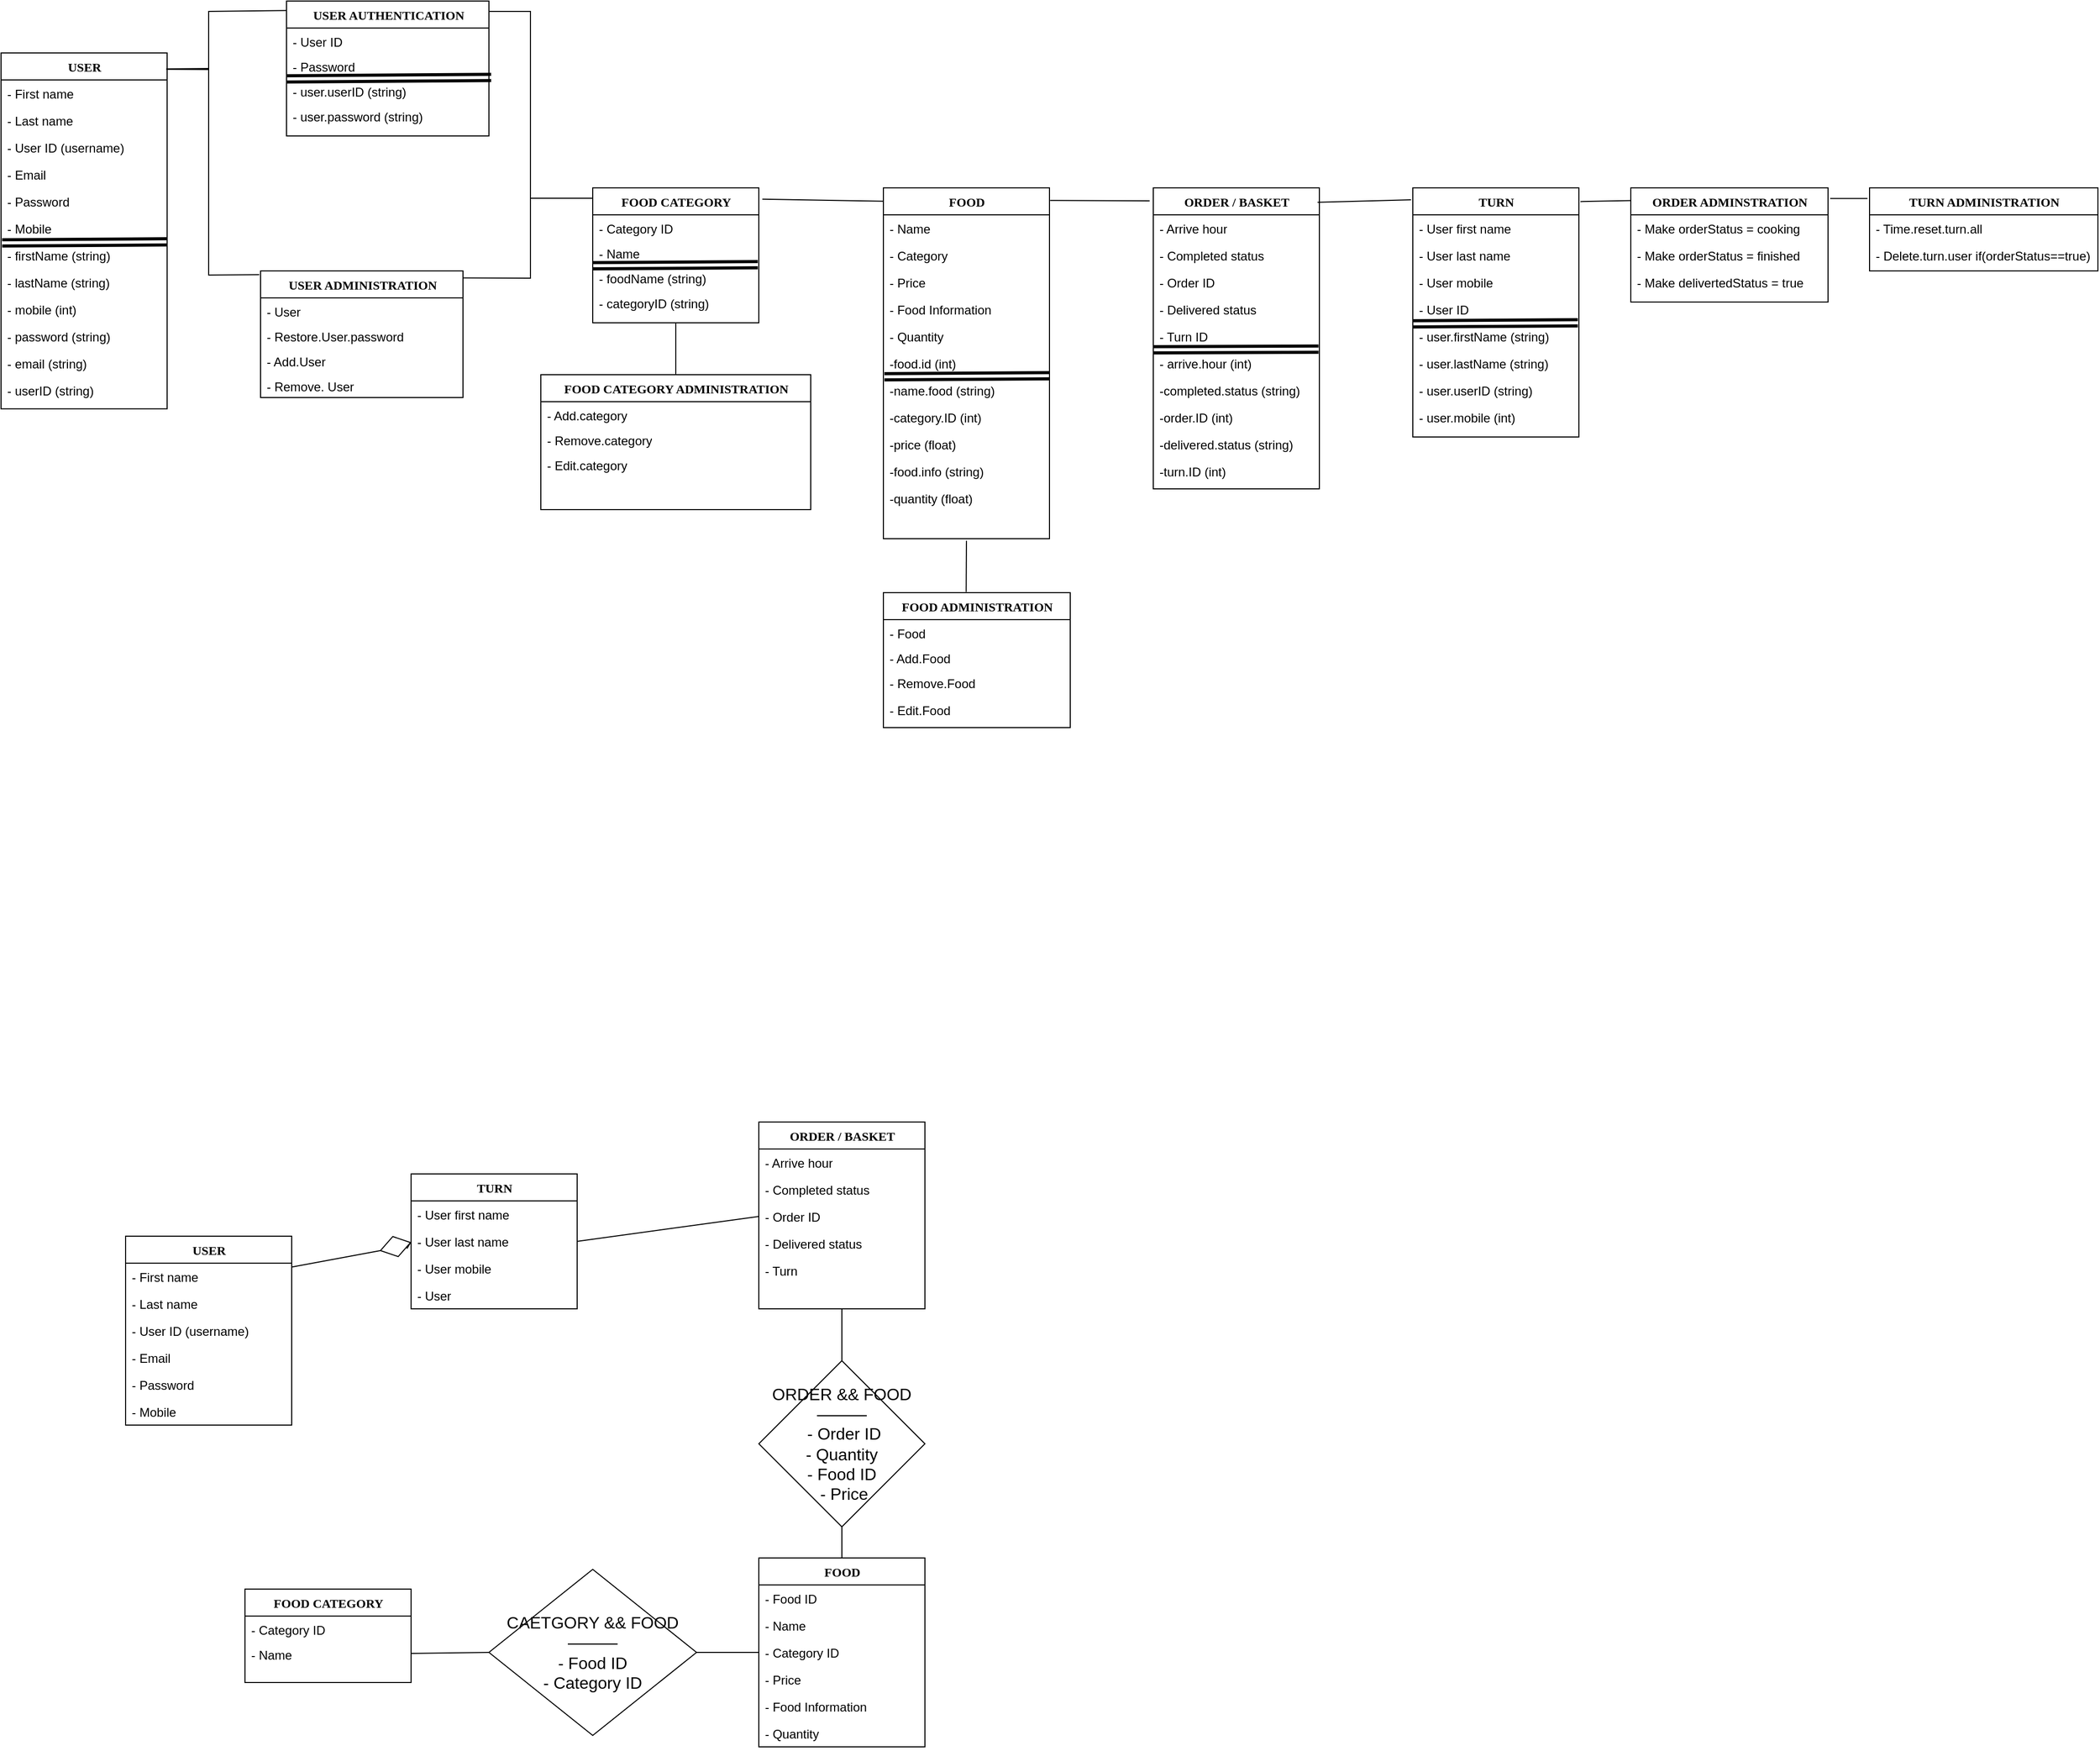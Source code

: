 <mxfile version="21.8.2" type="github">
  <diagram name="Page-1" id="6133507b-19e7-1e82-6fc7-422aa6c4b21f">
    <mxGraphModel dx="2322" dy="2492" grid="1" gridSize="10" guides="1" tooltips="1" connect="1" arrows="1" fold="1" page="1" pageScale="1" pageWidth="850" pageHeight="1100" background="none" math="0" shadow="0">
      <root>
        <mxCell id="0" />
        <mxCell id="1" parent="0" />
        <mxCell id="I0qqI5XusfE8nYUbzfX7-13" value="FOOD" style="swimlane;html=1;fontStyle=1;align=center;verticalAlign=top;childLayout=stackLayout;horizontal=1;startSize=26;horizontalStack=0;resizeParent=1;resizeLast=0;collapsible=1;marginBottom=0;swimlaneFillColor=#ffffff;rounded=0;shadow=0;comic=0;labelBackgroundColor=none;strokeWidth=1;fillColor=none;fontFamily=Verdana;fontSize=12" parent="1" vertex="1">
          <mxGeometry x="760" y="780" width="160" height="182" as="geometry" />
        </mxCell>
        <mxCell id="I0qqI5XusfE8nYUbzfX7-14" value="- Food ID" style="text;html=1;strokeColor=none;fillColor=none;align=left;verticalAlign=top;spacingLeft=4;spacingRight=4;whiteSpace=wrap;overflow=hidden;rotatable=0;points=[[0,0.5],[1,0.5]];portConstraint=eastwest;" parent="I0qqI5XusfE8nYUbzfX7-13" vertex="1">
          <mxGeometry y="26" width="160" height="26" as="geometry" />
        </mxCell>
        <mxCell id="I0qqI5XusfE8nYUbzfX7-16" value="- Name" style="text;html=1;strokeColor=none;fillColor=none;align=left;verticalAlign=top;spacingLeft=4;spacingRight=4;whiteSpace=wrap;overflow=hidden;rotatable=0;points=[[0,0.5],[1,0.5]];portConstraint=eastwest;" parent="I0qqI5XusfE8nYUbzfX7-13" vertex="1">
          <mxGeometry y="52" width="160" height="26" as="geometry" />
        </mxCell>
        <mxCell id="I0qqI5XusfE8nYUbzfX7-54" value="- Category ID" style="text;html=1;strokeColor=none;fillColor=none;align=left;verticalAlign=top;spacingLeft=4;spacingRight=4;whiteSpace=wrap;overflow=hidden;rotatable=0;points=[[0,0.5],[1,0.5]];portConstraint=eastwest;" parent="I0qqI5XusfE8nYUbzfX7-13" vertex="1">
          <mxGeometry y="78" width="160" height="26" as="geometry" />
        </mxCell>
        <mxCell id="I0qqI5XusfE8nYUbzfX7-55" value="- Price" style="text;html=1;strokeColor=none;fillColor=none;align=left;verticalAlign=top;spacingLeft=4;spacingRight=4;whiteSpace=wrap;overflow=hidden;rotatable=0;points=[[0,0.5],[1,0.5]];portConstraint=eastwest;" parent="I0qqI5XusfE8nYUbzfX7-13" vertex="1">
          <mxGeometry y="104" width="160" height="26" as="geometry" />
        </mxCell>
        <mxCell id="V8HqpkSFx4EVLyuixHh1-19" value="- Food Information" style="text;html=1;strokeColor=none;fillColor=none;align=left;verticalAlign=top;spacingLeft=4;spacingRight=4;whiteSpace=wrap;overflow=hidden;rotatable=0;points=[[0,0.5],[1,0.5]];portConstraint=eastwest;" parent="I0qqI5XusfE8nYUbzfX7-13" vertex="1">
          <mxGeometry y="130" width="160" height="26" as="geometry" />
        </mxCell>
        <mxCell id="V8HqpkSFx4EVLyuixHh1-20" value="- Quantity" style="text;html=1;strokeColor=none;fillColor=none;align=left;verticalAlign=top;spacingLeft=4;spacingRight=4;whiteSpace=wrap;overflow=hidden;rotatable=0;points=[[0,0.5],[1,0.5]];portConstraint=eastwest;" parent="I0qqI5XusfE8nYUbzfX7-13" vertex="1">
          <mxGeometry y="156" width="160" height="26" as="geometry" />
        </mxCell>
        <mxCell id="I0qqI5XusfE8nYUbzfX7-45" value="ORDER / BASKET" style="swimlane;html=1;fontStyle=1;align=center;verticalAlign=top;childLayout=stackLayout;horizontal=1;startSize=26;horizontalStack=0;resizeParent=1;resizeLast=0;collapsible=1;marginBottom=0;swimlaneFillColor=#ffffff;rounded=0;shadow=0;comic=0;labelBackgroundColor=none;strokeWidth=1;fillColor=none;fontFamily=Verdana;fontSize=12" parent="1" vertex="1">
          <mxGeometry x="760" y="360" width="160" height="180" as="geometry">
            <mxRectangle x="510" y="60" width="90" height="30" as="alternateBounds" />
          </mxGeometry>
        </mxCell>
        <mxCell id="I0qqI5XusfE8nYUbzfX7-46" value="- Arrive hour" style="text;html=1;strokeColor=none;fillColor=none;align=left;verticalAlign=top;spacingLeft=4;spacingRight=4;whiteSpace=wrap;overflow=hidden;rotatable=0;points=[[0,0.5],[1,0.5]];portConstraint=eastwest;" parent="I0qqI5XusfE8nYUbzfX7-45" vertex="1">
          <mxGeometry y="26" width="160" height="26" as="geometry" />
        </mxCell>
        <mxCell id="I0qqI5XusfE8nYUbzfX7-47" value="- Completed status" style="text;html=1;strokeColor=none;fillColor=none;align=left;verticalAlign=top;spacingLeft=4;spacingRight=4;whiteSpace=wrap;overflow=hidden;rotatable=0;points=[[0,0.5],[1,0.5]];portConstraint=eastwest;" parent="I0qqI5XusfE8nYUbzfX7-45" vertex="1">
          <mxGeometry y="52" width="160" height="26" as="geometry" />
        </mxCell>
        <mxCell id="I0qqI5XusfE8nYUbzfX7-49" value="- Order ID" style="text;html=1;strokeColor=none;fillColor=none;align=left;verticalAlign=top;spacingLeft=4;spacingRight=4;whiteSpace=wrap;overflow=hidden;rotatable=0;points=[[0,0.5],[1,0.5]];portConstraint=eastwest;" parent="I0qqI5XusfE8nYUbzfX7-45" vertex="1">
          <mxGeometry y="78" width="160" height="26" as="geometry" />
        </mxCell>
        <mxCell id="I0qqI5XusfE8nYUbzfX7-62" value="- Delivered status" style="text;html=1;strokeColor=none;fillColor=none;align=left;verticalAlign=top;spacingLeft=4;spacingRight=4;whiteSpace=wrap;overflow=hidden;rotatable=0;points=[[0,0.5],[1,0.5]];portConstraint=eastwest;" parent="I0qqI5XusfE8nYUbzfX7-45" vertex="1">
          <mxGeometry y="104" width="160" height="26" as="geometry" />
        </mxCell>
        <mxCell id="V8HqpkSFx4EVLyuixHh1-18" value="- Turn&lt;br&gt;" style="text;html=1;strokeColor=none;fillColor=none;align=left;verticalAlign=top;spacingLeft=4;spacingRight=4;whiteSpace=wrap;overflow=hidden;rotatable=0;points=[[0,0.5],[1,0.5]];portConstraint=eastwest;" parent="I0qqI5XusfE8nYUbzfX7-45" vertex="1">
          <mxGeometry y="130" width="160" height="26" as="geometry" />
        </mxCell>
        <mxCell id="V8HqpkSFx4EVLyuixHh1-1" value="USER" style="swimlane;html=1;fontStyle=1;align=center;verticalAlign=top;childLayout=stackLayout;horizontal=1;startSize=26;horizontalStack=0;resizeParent=1;resizeLast=0;collapsible=1;marginBottom=0;swimlaneFillColor=#ffffff;rounded=0;shadow=0;comic=0;labelBackgroundColor=none;strokeWidth=1;fillColor=none;fontFamily=Verdana;fontSize=12" parent="1" vertex="1">
          <mxGeometry x="150" y="470" width="160" height="182" as="geometry" />
        </mxCell>
        <mxCell id="V8HqpkSFx4EVLyuixHh1-2" value="- First name" style="text;html=1;strokeColor=none;fillColor=none;align=left;verticalAlign=top;spacingLeft=4;spacingRight=4;whiteSpace=wrap;overflow=hidden;rotatable=0;points=[[0,0.5],[1,0.5]];portConstraint=eastwest;" parent="V8HqpkSFx4EVLyuixHh1-1" vertex="1">
          <mxGeometry y="26" width="160" height="26" as="geometry" />
        </mxCell>
        <mxCell id="V8HqpkSFx4EVLyuixHh1-3" value="- Last name" style="text;html=1;strokeColor=none;fillColor=none;align=left;verticalAlign=top;spacingLeft=4;spacingRight=4;whiteSpace=wrap;overflow=hidden;rotatable=0;points=[[0,0.5],[1,0.5]];portConstraint=eastwest;" parent="V8HqpkSFx4EVLyuixHh1-1" vertex="1">
          <mxGeometry y="52" width="160" height="26" as="geometry" />
        </mxCell>
        <mxCell id="V8HqpkSFx4EVLyuixHh1-4" value="- User ID (username)" style="text;html=1;strokeColor=none;fillColor=none;align=left;verticalAlign=top;spacingLeft=4;spacingRight=4;whiteSpace=wrap;overflow=hidden;rotatable=0;points=[[0,0.5],[1,0.5]];portConstraint=eastwest;" parent="V8HqpkSFx4EVLyuixHh1-1" vertex="1">
          <mxGeometry y="78" width="160" height="26" as="geometry" />
        </mxCell>
        <mxCell id="V8HqpkSFx4EVLyuixHh1-5" value="- Email" style="text;html=1;strokeColor=none;fillColor=none;align=left;verticalAlign=top;spacingLeft=4;spacingRight=4;whiteSpace=wrap;overflow=hidden;rotatable=0;points=[[0,0.5],[1,0.5]];portConstraint=eastwest;" parent="V8HqpkSFx4EVLyuixHh1-1" vertex="1">
          <mxGeometry y="104" width="160" height="26" as="geometry" />
        </mxCell>
        <mxCell id="V8HqpkSFx4EVLyuixHh1-6" value="- Password" style="text;html=1;strokeColor=none;fillColor=none;align=left;verticalAlign=top;spacingLeft=4;spacingRight=4;whiteSpace=wrap;overflow=hidden;rotatable=0;points=[[0,0.5],[1,0.5]];portConstraint=eastwest;" parent="V8HqpkSFx4EVLyuixHh1-1" vertex="1">
          <mxGeometry y="130" width="160" height="26" as="geometry" />
        </mxCell>
        <mxCell id="V8HqpkSFx4EVLyuixHh1-7" value="- Mobile" style="text;html=1;strokeColor=none;fillColor=none;align=left;verticalAlign=top;spacingLeft=4;spacingRight=4;whiteSpace=wrap;overflow=hidden;rotatable=0;points=[[0,0.5],[1,0.5]];portConstraint=eastwest;" parent="V8HqpkSFx4EVLyuixHh1-1" vertex="1">
          <mxGeometry y="156" width="160" height="26" as="geometry" />
        </mxCell>
        <mxCell id="V8HqpkSFx4EVLyuixHh1-8" value="TURN" style="swimlane;html=1;fontStyle=1;align=center;verticalAlign=top;childLayout=stackLayout;horizontal=1;startSize=26;horizontalStack=0;resizeParent=1;resizeLast=0;collapsible=1;marginBottom=0;swimlaneFillColor=#ffffff;rounded=0;shadow=0;comic=0;labelBackgroundColor=none;strokeWidth=1;fillColor=none;fontFamily=Verdana;fontSize=12" parent="1" vertex="1">
          <mxGeometry x="425" y="410" width="160" height="130" as="geometry">
            <mxRectangle x="520" y="285" width="80" height="30" as="alternateBounds" />
          </mxGeometry>
        </mxCell>
        <mxCell id="V8HqpkSFx4EVLyuixHh1-9" value="- User first name" style="text;html=1;strokeColor=none;fillColor=none;align=left;verticalAlign=top;spacingLeft=4;spacingRight=4;whiteSpace=wrap;overflow=hidden;rotatable=0;points=[[0,0.5],[1,0.5]];portConstraint=eastwest;" parent="V8HqpkSFx4EVLyuixHh1-8" vertex="1">
          <mxGeometry y="26" width="160" height="26" as="geometry" />
        </mxCell>
        <mxCell id="V8HqpkSFx4EVLyuixHh1-10" value="- User last name" style="text;html=1;strokeColor=none;fillColor=none;align=left;verticalAlign=top;spacingLeft=4;spacingRight=4;whiteSpace=wrap;overflow=hidden;rotatable=0;points=[[0,0.5],[1,0.5]];portConstraint=eastwest;" parent="V8HqpkSFx4EVLyuixHh1-8" vertex="1">
          <mxGeometry y="52" width="160" height="26" as="geometry" />
        </mxCell>
        <mxCell id="V8HqpkSFx4EVLyuixHh1-11" value="- User mobile" style="text;html=1;strokeColor=none;fillColor=none;align=left;verticalAlign=top;spacingLeft=4;spacingRight=4;whiteSpace=wrap;overflow=hidden;rotatable=0;points=[[0,0.5],[1,0.5]];portConstraint=eastwest;" parent="V8HqpkSFx4EVLyuixHh1-8" vertex="1">
          <mxGeometry y="78" width="160" height="26" as="geometry" />
        </mxCell>
        <mxCell id="V8HqpkSFx4EVLyuixHh1-15" value="- User" style="text;html=1;strokeColor=none;fillColor=none;align=left;verticalAlign=top;spacingLeft=4;spacingRight=4;whiteSpace=wrap;overflow=hidden;rotatable=0;points=[[0,0.5],[1,0.5]];portConstraint=eastwest;" parent="V8HqpkSFx4EVLyuixHh1-8" vertex="1">
          <mxGeometry y="104" width="160" height="26" as="geometry" />
        </mxCell>
        <mxCell id="V8HqpkSFx4EVLyuixHh1-12" value="FOOD CATEGORY" style="swimlane;html=1;fontStyle=1;align=center;verticalAlign=top;childLayout=stackLayout;horizontal=1;startSize=26;horizontalStack=0;resizeParent=1;resizeLast=0;collapsible=1;marginBottom=0;swimlaneFillColor=#ffffff;rounded=0;shadow=0;comic=0;labelBackgroundColor=none;strokeWidth=1;fillColor=none;fontFamily=Verdana;fontSize=12" parent="1" vertex="1">
          <mxGeometry x="265" y="810" width="160" height="90" as="geometry">
            <mxRectangle x="510" y="260" width="80" height="30" as="alternateBounds" />
          </mxGeometry>
        </mxCell>
        <mxCell id="V8HqpkSFx4EVLyuixHh1-13" value="&lt;span style=&quot;text-align: center;&quot;&gt;- Category ID&lt;/span&gt;" style="text;html=1;strokeColor=none;fillColor=none;align=left;verticalAlign=top;spacingLeft=4;spacingRight=4;whiteSpace=wrap;overflow=hidden;rotatable=0;points=[[0,0.5],[1,0.5]];portConstraint=eastwest;" parent="V8HqpkSFx4EVLyuixHh1-12" vertex="1">
          <mxGeometry y="26" width="160" height="24" as="geometry" />
        </mxCell>
        <mxCell id="V8HqpkSFx4EVLyuixHh1-14" value="&lt;span style=&quot;text-align: center;&quot;&gt;- Name&lt;/span&gt;" style="text;html=1;strokeColor=none;fillColor=none;align=left;verticalAlign=top;spacingLeft=4;spacingRight=4;whiteSpace=wrap;overflow=hidden;rotatable=0;points=[[0,0.5],[1,0.5]];portConstraint=eastwest;" parent="V8HqpkSFx4EVLyuixHh1-12" vertex="1">
          <mxGeometry y="50" width="160" height="24" as="geometry" />
        </mxCell>
        <mxCell id="V8HqpkSFx4EVLyuixHh1-21" value="ORDER &amp;amp;&amp;amp; FOOD———&lt;br&gt;&amp;nbsp;- Order ID&lt;br&gt;- Quantity&lt;br&gt;- Food ID&lt;br&gt;&amp;nbsp;- Price" style="rhombus;whiteSpace=wrap;html=1;fontSize=16;" parent="1" vertex="1">
          <mxGeometry x="760" y="590" width="160" height="160" as="geometry" />
        </mxCell>
        <mxCell id="V8HqpkSFx4EVLyuixHh1-24" value="CAETGORY &amp;amp;&amp;amp; FOOD&lt;br&gt;———&lt;br&gt;- Food ID&lt;br&gt;- Category ID" style="rhombus;whiteSpace=wrap;html=1;fontSize=16;" parent="1" vertex="1">
          <mxGeometry x="500" y="791" width="200" height="160" as="geometry" />
        </mxCell>
        <mxCell id="V8HqpkSFx4EVLyuixHh1-29" value="USER" style="swimlane;html=1;fontStyle=1;align=center;verticalAlign=top;childLayout=stackLayout;horizontal=1;startSize=26;horizontalStack=0;resizeParent=1;resizeLast=0;collapsible=1;marginBottom=0;swimlaneFillColor=#ffffff;rounded=0;shadow=0;comic=0;labelBackgroundColor=none;strokeWidth=1;fillColor=none;fontFamily=Verdana;fontSize=12" parent="1" vertex="1">
          <mxGeometry x="30" y="-670" width="160" height="342.914" as="geometry" />
        </mxCell>
        <mxCell id="V8HqpkSFx4EVLyuixHh1-30" value="- First name" style="text;html=1;strokeColor=none;fillColor=none;align=left;verticalAlign=top;spacingLeft=4;spacingRight=4;whiteSpace=wrap;overflow=hidden;rotatable=0;points=[[0,0.5],[1,0.5]];portConstraint=eastwest;" parent="V8HqpkSFx4EVLyuixHh1-29" vertex="1">
          <mxGeometry y="26" width="160" height="26" as="geometry" />
        </mxCell>
        <mxCell id="V8HqpkSFx4EVLyuixHh1-31" value="- Last name" style="text;html=1;strokeColor=none;fillColor=none;align=left;verticalAlign=top;spacingLeft=4;spacingRight=4;whiteSpace=wrap;overflow=hidden;rotatable=0;points=[[0,0.5],[1,0.5]];portConstraint=eastwest;" parent="V8HqpkSFx4EVLyuixHh1-29" vertex="1">
          <mxGeometry y="52" width="160" height="26" as="geometry" />
        </mxCell>
        <mxCell id="V8HqpkSFx4EVLyuixHh1-32" value="- User ID (username)" style="text;html=1;strokeColor=none;fillColor=none;align=left;verticalAlign=top;spacingLeft=4;spacingRight=4;whiteSpace=wrap;overflow=hidden;rotatable=0;points=[[0,0.5],[1,0.5]];portConstraint=eastwest;" parent="V8HqpkSFx4EVLyuixHh1-29" vertex="1">
          <mxGeometry y="78" width="160" height="26" as="geometry" />
        </mxCell>
        <mxCell id="V8HqpkSFx4EVLyuixHh1-33" value="- Email" style="text;html=1;strokeColor=none;fillColor=none;align=left;verticalAlign=top;spacingLeft=4;spacingRight=4;whiteSpace=wrap;overflow=hidden;rotatable=0;points=[[0,0.5],[1,0.5]];portConstraint=eastwest;" parent="V8HqpkSFx4EVLyuixHh1-29" vertex="1">
          <mxGeometry y="104" width="160" height="26" as="geometry" />
        </mxCell>
        <mxCell id="V8HqpkSFx4EVLyuixHh1-34" value="- Password" style="text;html=1;strokeColor=none;fillColor=none;align=left;verticalAlign=top;spacingLeft=4;spacingRight=4;whiteSpace=wrap;overflow=hidden;rotatable=0;points=[[0,0.5],[1,0.5]];portConstraint=eastwest;" parent="V8HqpkSFx4EVLyuixHh1-29" vertex="1">
          <mxGeometry y="130" width="160" height="26" as="geometry" />
        </mxCell>
        <mxCell id="V8HqpkSFx4EVLyuixHh1-35" value="- Mobile" style="text;html=1;strokeColor=none;fillColor=none;align=left;verticalAlign=top;spacingLeft=4;spacingRight=4;whiteSpace=wrap;overflow=hidden;rotatable=0;points=[[0,0.5],[1,0.5]];portConstraint=eastwest;" parent="V8HqpkSFx4EVLyuixHh1-29" vertex="1">
          <mxGeometry y="156" width="160" height="26" as="geometry" />
        </mxCell>
        <mxCell id="NxPwZrn8tIDm6cM4T6ja-19" value="" style="shape=link;html=1;rounded=0;entryX=0.995;entryY=-0.023;entryDx=0;entryDy=0;entryPerimeter=0;strokeColor=#000000;strokeWidth=3;" parent="V8HqpkSFx4EVLyuixHh1-29" edge="1">
          <mxGeometry width="100" relative="1" as="geometry">
            <mxPoint x="1" y="183" as="sourcePoint" />
            <mxPoint x="160" y="182" as="targetPoint" />
          </mxGeometry>
        </mxCell>
        <mxCell id="V8HqpkSFx4EVLyuixHh1-43" value="- firstName (string)" style="text;html=1;strokeColor=none;fillColor=none;align=left;verticalAlign=top;spacingLeft=4;spacingRight=4;whiteSpace=wrap;overflow=hidden;rotatable=0;points=[[0,0.5],[1,0.5]];portConstraint=eastwest;" parent="V8HqpkSFx4EVLyuixHh1-29" vertex="1">
          <mxGeometry y="182" width="160" height="26" as="geometry" />
        </mxCell>
        <mxCell id="V8HqpkSFx4EVLyuixHh1-44" value="- lastName (string)" style="text;html=1;strokeColor=none;fillColor=none;align=left;verticalAlign=top;spacingLeft=4;spacingRight=4;whiteSpace=wrap;overflow=hidden;rotatable=0;points=[[0,0.5],[1,0.5]];portConstraint=eastwest;" parent="V8HqpkSFx4EVLyuixHh1-29" vertex="1">
          <mxGeometry y="208" width="160" height="26" as="geometry" />
        </mxCell>
        <mxCell id="V8HqpkSFx4EVLyuixHh1-48" value="- mobile (int)" style="text;html=1;strokeColor=none;fillColor=none;align=left;verticalAlign=top;spacingLeft=4;spacingRight=4;whiteSpace=wrap;overflow=hidden;rotatable=0;points=[[0,0.5],[1,0.5]];portConstraint=eastwest;" parent="V8HqpkSFx4EVLyuixHh1-29" vertex="1">
          <mxGeometry y="234" width="160" height="26" as="geometry" />
        </mxCell>
        <mxCell id="V8HqpkSFx4EVLyuixHh1-47" value="- password (string)" style="text;html=1;strokeColor=none;fillColor=none;align=left;verticalAlign=top;spacingLeft=4;spacingRight=4;whiteSpace=wrap;overflow=hidden;rotatable=0;points=[[0,0.5],[1,0.5]];portConstraint=eastwest;" parent="V8HqpkSFx4EVLyuixHh1-29" vertex="1">
          <mxGeometry y="260" width="160" height="26" as="geometry" />
        </mxCell>
        <mxCell id="V8HqpkSFx4EVLyuixHh1-46" value="- email (string)" style="text;html=1;strokeColor=none;fillColor=none;align=left;verticalAlign=top;spacingLeft=4;spacingRight=4;whiteSpace=wrap;overflow=hidden;rotatable=0;points=[[0,0.5],[1,0.5]];portConstraint=eastwest;" parent="V8HqpkSFx4EVLyuixHh1-29" vertex="1">
          <mxGeometry y="286" width="160" height="26" as="geometry" />
        </mxCell>
        <mxCell id="V8HqpkSFx4EVLyuixHh1-45" value="- userID (string)" style="text;html=1;strokeColor=none;fillColor=none;align=left;verticalAlign=top;spacingLeft=4;spacingRight=4;whiteSpace=wrap;overflow=hidden;rotatable=0;points=[[0,0.5],[1,0.5]];portConstraint=eastwest;" parent="V8HqpkSFx4EVLyuixHh1-29" vertex="1">
          <mxGeometry y="312" width="160" height="26" as="geometry" />
        </mxCell>
        <mxCell id="V8HqpkSFx4EVLyuixHh1-49" value="TURN" style="swimlane;html=1;fontStyle=1;align=center;verticalAlign=top;childLayout=stackLayout;horizontal=1;startSize=26;horizontalStack=0;resizeParent=1;resizeLast=0;collapsible=1;marginBottom=0;swimlaneFillColor=#ffffff;rounded=0;shadow=0;comic=0;labelBackgroundColor=none;strokeWidth=1;fillColor=none;fontFamily=Verdana;fontSize=12" parent="1" vertex="1">
          <mxGeometry x="1390" y="-540" width="160" height="240" as="geometry">
            <mxRectangle x="520" y="285" width="80" height="30" as="alternateBounds" />
          </mxGeometry>
        </mxCell>
        <mxCell id="V8HqpkSFx4EVLyuixHh1-50" value="- User first name" style="text;html=1;strokeColor=none;fillColor=none;align=left;verticalAlign=top;spacingLeft=4;spacingRight=4;whiteSpace=wrap;overflow=hidden;rotatable=0;points=[[0,0.5],[1,0.5]];portConstraint=eastwest;" parent="V8HqpkSFx4EVLyuixHh1-49" vertex="1">
          <mxGeometry y="26" width="160" height="26" as="geometry" />
        </mxCell>
        <mxCell id="V8HqpkSFx4EVLyuixHh1-51" value="- User last name" style="text;html=1;strokeColor=none;fillColor=none;align=left;verticalAlign=top;spacingLeft=4;spacingRight=4;whiteSpace=wrap;overflow=hidden;rotatable=0;points=[[0,0.5],[1,0.5]];portConstraint=eastwest;" parent="V8HqpkSFx4EVLyuixHh1-49" vertex="1">
          <mxGeometry y="52" width="160" height="26" as="geometry" />
        </mxCell>
        <mxCell id="V8HqpkSFx4EVLyuixHh1-52" value="- User mobile" style="text;html=1;strokeColor=none;fillColor=none;align=left;verticalAlign=top;spacingLeft=4;spacingRight=4;whiteSpace=wrap;overflow=hidden;rotatable=0;points=[[0,0.5],[1,0.5]];portConstraint=eastwest;" parent="V8HqpkSFx4EVLyuixHh1-49" vertex="1">
          <mxGeometry y="78" width="160" height="26" as="geometry" />
        </mxCell>
        <mxCell id="V8HqpkSFx4EVLyuixHh1-53" value="- User ID" style="text;html=1;strokeColor=none;fillColor=none;align=left;verticalAlign=top;spacingLeft=4;spacingRight=4;whiteSpace=wrap;overflow=hidden;rotatable=0;points=[[0,0.5],[1,0.5]];portConstraint=eastwest;" parent="V8HqpkSFx4EVLyuixHh1-49" vertex="1">
          <mxGeometry y="104" width="160" height="26" as="geometry" />
        </mxCell>
        <mxCell id="NxPwZrn8tIDm6cM4T6ja-18" value="" style="shape=link;html=1;rounded=0;entryX=0.995;entryY=-0.023;entryDx=0;entryDy=0;entryPerimeter=0;strokeColor=#000000;strokeWidth=3;" parent="V8HqpkSFx4EVLyuixHh1-49" edge="1">
          <mxGeometry width="100" relative="1" as="geometry">
            <mxPoint y="131" as="sourcePoint" />
            <mxPoint x="159" y="130" as="targetPoint" />
          </mxGeometry>
        </mxCell>
        <mxCell id="V8HqpkSFx4EVLyuixHh1-54" value="- user.firstName (string)" style="text;html=1;strokeColor=none;fillColor=none;align=left;verticalAlign=top;spacingLeft=4;spacingRight=4;whiteSpace=wrap;overflow=hidden;rotatable=0;points=[[0,0.5],[1,0.5]];portConstraint=eastwest;" parent="V8HqpkSFx4EVLyuixHh1-49" vertex="1">
          <mxGeometry y="130" width="160" height="26" as="geometry" />
        </mxCell>
        <mxCell id="V8HqpkSFx4EVLyuixHh1-56" value="- user.lastName (string)" style="text;html=1;strokeColor=none;fillColor=none;align=left;verticalAlign=top;spacingLeft=4;spacingRight=4;whiteSpace=wrap;overflow=hidden;rotatable=0;points=[[0,0.5],[1,0.5]];portConstraint=eastwest;" parent="V8HqpkSFx4EVLyuixHh1-49" vertex="1">
          <mxGeometry y="156" width="160" height="26" as="geometry" />
        </mxCell>
        <mxCell id="V8HqpkSFx4EVLyuixHh1-57" value="- user.userID (string)" style="text;html=1;strokeColor=none;fillColor=none;align=left;verticalAlign=top;spacingLeft=4;spacingRight=4;whiteSpace=wrap;overflow=hidden;rotatable=0;points=[[0,0.5],[1,0.5]];portConstraint=eastwest;" parent="V8HqpkSFx4EVLyuixHh1-49" vertex="1">
          <mxGeometry y="182" width="160" height="26" as="geometry" />
        </mxCell>
        <mxCell id="V8HqpkSFx4EVLyuixHh1-55" value="- user.mobile (int)" style="text;html=1;strokeColor=none;fillColor=none;align=left;verticalAlign=top;spacingLeft=4;spacingRight=4;whiteSpace=wrap;overflow=hidden;rotatable=0;points=[[0,0.5],[1,0.5]];portConstraint=eastwest;" parent="V8HqpkSFx4EVLyuixHh1-49" vertex="1">
          <mxGeometry y="208" width="160" height="26" as="geometry" />
        </mxCell>
        <mxCell id="V8HqpkSFx4EVLyuixHh1-59" value="FOOD CATEGORY" style="swimlane;html=1;fontStyle=1;align=center;verticalAlign=top;childLayout=stackLayout;horizontal=1;startSize=26;horizontalStack=0;resizeParent=1;resizeLast=0;collapsible=1;marginBottom=0;swimlaneFillColor=#ffffff;rounded=0;shadow=0;comic=0;labelBackgroundColor=none;strokeWidth=1;fillColor=none;fontFamily=Verdana;fontSize=12" parent="1" vertex="1">
          <mxGeometry x="600" y="-540" width="160" height="130" as="geometry">
            <mxRectangle x="510" y="260" width="80" height="30" as="alternateBounds" />
          </mxGeometry>
        </mxCell>
        <mxCell id="V8HqpkSFx4EVLyuixHh1-60" value="&lt;span style=&quot;text-align: center;&quot;&gt;- Category ID&lt;/span&gt;" style="text;html=1;strokeColor=none;fillColor=none;align=left;verticalAlign=top;spacingLeft=4;spacingRight=4;whiteSpace=wrap;overflow=hidden;rotatable=0;points=[[0,0.5],[1,0.5]];portConstraint=eastwest;" parent="V8HqpkSFx4EVLyuixHh1-59" vertex="1">
          <mxGeometry y="26" width="160" height="24" as="geometry" />
        </mxCell>
        <mxCell id="V8HqpkSFx4EVLyuixHh1-61" value="&lt;span style=&quot;text-align: center;&quot;&gt;- Name&lt;/span&gt;" style="text;html=1;strokeColor=none;fillColor=none;align=left;verticalAlign=top;spacingLeft=4;spacingRight=4;whiteSpace=wrap;overflow=hidden;rotatable=0;points=[[0,0.5],[1,0.5]];portConstraint=eastwest;" parent="V8HqpkSFx4EVLyuixHh1-59" vertex="1">
          <mxGeometry y="50" width="160" height="24" as="geometry" />
        </mxCell>
        <mxCell id="NxPwZrn8tIDm6cM4T6ja-21" value="" style="shape=link;html=1;rounded=0;entryX=0.995;entryY=-0.023;entryDx=0;entryDy=0;entryPerimeter=0;strokeColor=#000000;strokeWidth=3;" parent="V8HqpkSFx4EVLyuixHh1-59" edge="1">
          <mxGeometry width="100" relative="1" as="geometry">
            <mxPoint y="75" as="sourcePoint" />
            <mxPoint x="159" y="74" as="targetPoint" />
          </mxGeometry>
        </mxCell>
        <mxCell id="V8HqpkSFx4EVLyuixHh1-64" value="&lt;span style=&quot;text-align: center;&quot;&gt;- foodName (string)&lt;/span&gt;" style="text;html=1;strokeColor=none;fillColor=none;align=left;verticalAlign=top;spacingLeft=4;spacingRight=4;whiteSpace=wrap;overflow=hidden;rotatable=0;points=[[0,0.5],[1,0.5]];portConstraint=eastwest;" parent="V8HqpkSFx4EVLyuixHh1-59" vertex="1">
          <mxGeometry y="74" width="160" height="24" as="geometry" />
        </mxCell>
        <mxCell id="V8HqpkSFx4EVLyuixHh1-63" value="&lt;span style=&quot;text-align: center;&quot;&gt;- categoryID (string)&lt;/span&gt;" style="text;html=1;strokeColor=none;fillColor=none;align=left;verticalAlign=top;spacingLeft=4;spacingRight=4;whiteSpace=wrap;overflow=hidden;rotatable=0;points=[[0,0.5],[1,0.5]];portConstraint=eastwest;" parent="V8HqpkSFx4EVLyuixHh1-59" vertex="1">
          <mxGeometry y="98" width="160" height="24" as="geometry" />
        </mxCell>
        <mxCell id="5gyPYeoW1LZMkjKKsvoC-3" value="ORDER / BASKET" style="swimlane;html=1;fontStyle=1;align=center;verticalAlign=top;childLayout=stackLayout;horizontal=1;startSize=26;horizontalStack=0;resizeParent=1;resizeLast=0;collapsible=1;marginBottom=0;swimlaneFillColor=#ffffff;rounded=0;shadow=0;comic=0;labelBackgroundColor=none;strokeWidth=1;fillColor=none;fontFamily=Verdana;fontSize=12" parent="1" vertex="1">
          <mxGeometry x="1140" y="-540" width="160" height="290" as="geometry">
            <mxRectangle x="510" y="60" width="90" height="30" as="alternateBounds" />
          </mxGeometry>
        </mxCell>
        <mxCell id="5gyPYeoW1LZMkjKKsvoC-4" value="- Arrive hour" style="text;html=1;strokeColor=none;fillColor=none;align=left;verticalAlign=top;spacingLeft=4;spacingRight=4;whiteSpace=wrap;overflow=hidden;rotatable=0;points=[[0,0.5],[1,0.5]];portConstraint=eastwest;" parent="5gyPYeoW1LZMkjKKsvoC-3" vertex="1">
          <mxGeometry y="26" width="160" height="26" as="geometry" />
        </mxCell>
        <mxCell id="5gyPYeoW1LZMkjKKsvoC-5" value="- Completed status" style="text;html=1;strokeColor=none;fillColor=none;align=left;verticalAlign=top;spacingLeft=4;spacingRight=4;whiteSpace=wrap;overflow=hidden;rotatable=0;points=[[0,0.5],[1,0.5]];portConstraint=eastwest;" parent="5gyPYeoW1LZMkjKKsvoC-3" vertex="1">
          <mxGeometry y="52" width="160" height="26" as="geometry" />
        </mxCell>
        <mxCell id="5gyPYeoW1LZMkjKKsvoC-6" value="- Order ID" style="text;html=1;strokeColor=none;fillColor=none;align=left;verticalAlign=top;spacingLeft=4;spacingRight=4;whiteSpace=wrap;overflow=hidden;rotatable=0;points=[[0,0.5],[1,0.5]];portConstraint=eastwest;" parent="5gyPYeoW1LZMkjKKsvoC-3" vertex="1">
          <mxGeometry y="78" width="160" height="26" as="geometry" />
        </mxCell>
        <mxCell id="5gyPYeoW1LZMkjKKsvoC-7" value="- Delivered status" style="text;html=1;strokeColor=none;fillColor=none;align=left;verticalAlign=top;spacingLeft=4;spacingRight=4;whiteSpace=wrap;overflow=hidden;rotatable=0;points=[[0,0.5],[1,0.5]];portConstraint=eastwest;" parent="5gyPYeoW1LZMkjKKsvoC-3" vertex="1">
          <mxGeometry y="104" width="160" height="26" as="geometry" />
        </mxCell>
        <mxCell id="5gyPYeoW1LZMkjKKsvoC-8" value="- Turn ID" style="text;html=1;strokeColor=none;fillColor=none;align=left;verticalAlign=top;spacingLeft=4;spacingRight=4;whiteSpace=wrap;overflow=hidden;rotatable=0;points=[[0,0.5],[1,0.5]];portConstraint=eastwest;" parent="5gyPYeoW1LZMkjKKsvoC-3" vertex="1">
          <mxGeometry y="130" width="160" height="26" as="geometry" />
        </mxCell>
        <mxCell id="5gyPYeoW1LZMkjKKsvoC-17" value="" style="shape=link;html=1;rounded=0;entryX=0.995;entryY=-0.023;entryDx=0;entryDy=0;entryPerimeter=0;strokeColor=#000000;strokeWidth=3;" parent="5gyPYeoW1LZMkjKKsvoC-3" target="5gyPYeoW1LZMkjKKsvoC-9" edge="1">
          <mxGeometry width="100" relative="1" as="geometry">
            <mxPoint y="156" as="sourcePoint" />
            <mxPoint x="100" y="156" as="targetPoint" />
          </mxGeometry>
        </mxCell>
        <mxCell id="5gyPYeoW1LZMkjKKsvoC-9" value="- arrive.hour (int)" style="text;html=1;strokeColor=none;fillColor=none;align=left;verticalAlign=top;spacingLeft=4;spacingRight=4;whiteSpace=wrap;overflow=hidden;rotatable=0;points=[[0,0.5],[1,0.5]];portConstraint=eastwest;" parent="5gyPYeoW1LZMkjKKsvoC-3" vertex="1">
          <mxGeometry y="156" width="160" height="26" as="geometry" />
        </mxCell>
        <mxCell id="5gyPYeoW1LZMkjKKsvoC-10" value="-completed.status (string)" style="text;html=1;strokeColor=none;fillColor=none;align=left;verticalAlign=top;spacingLeft=4;spacingRight=4;whiteSpace=wrap;overflow=hidden;rotatable=0;points=[[0,0.5],[1,0.5]];portConstraint=eastwest;" parent="5gyPYeoW1LZMkjKKsvoC-3" vertex="1">
          <mxGeometry y="182" width="160" height="26" as="geometry" />
        </mxCell>
        <mxCell id="5gyPYeoW1LZMkjKKsvoC-11" value="-order.ID (int)" style="text;html=1;strokeColor=none;fillColor=none;align=left;verticalAlign=top;spacingLeft=4;spacingRight=4;whiteSpace=wrap;overflow=hidden;rotatable=0;points=[[0,0.5],[1,0.5]];portConstraint=eastwest;" parent="5gyPYeoW1LZMkjKKsvoC-3" vertex="1">
          <mxGeometry y="208" width="160" height="26" as="geometry" />
        </mxCell>
        <mxCell id="5gyPYeoW1LZMkjKKsvoC-12" value="-delivered.status (string)" style="text;html=1;strokeColor=none;fillColor=none;align=left;verticalAlign=top;spacingLeft=4;spacingRight=4;whiteSpace=wrap;overflow=hidden;rotatable=0;points=[[0,0.5],[1,0.5]];portConstraint=eastwest;" parent="5gyPYeoW1LZMkjKKsvoC-3" vertex="1">
          <mxGeometry y="234" width="160" height="26" as="geometry" />
        </mxCell>
        <mxCell id="5gyPYeoW1LZMkjKKsvoC-13" value="-turn.ID (int)" style="text;html=1;strokeColor=none;fillColor=none;align=left;verticalAlign=top;spacingLeft=4;spacingRight=4;whiteSpace=wrap;overflow=hidden;rotatable=0;points=[[0,0.5],[1,0.5]];portConstraint=eastwest;" parent="5gyPYeoW1LZMkjKKsvoC-3" vertex="1">
          <mxGeometry y="260" width="160" height="26" as="geometry" />
        </mxCell>
        <mxCell id="5gyPYeoW1LZMkjKKsvoC-18" value="FOOD" style="swimlane;html=1;fontStyle=1;align=center;verticalAlign=top;childLayout=stackLayout;horizontal=1;startSize=26;horizontalStack=0;resizeParent=1;resizeLast=0;collapsible=1;marginBottom=0;swimlaneFillColor=#ffffff;rounded=0;shadow=0;comic=0;labelBackgroundColor=none;strokeWidth=1;fillColor=none;fontFamily=Verdana;fontSize=12" parent="1" vertex="1">
          <mxGeometry x="880" y="-540" width="160" height="338" as="geometry" />
        </mxCell>
        <mxCell id="5gyPYeoW1LZMkjKKsvoC-20" value="- Name" style="text;html=1;strokeColor=none;fillColor=none;align=left;verticalAlign=top;spacingLeft=4;spacingRight=4;whiteSpace=wrap;overflow=hidden;rotatable=0;points=[[0,0.5],[1,0.5]];portConstraint=eastwest;" parent="5gyPYeoW1LZMkjKKsvoC-18" vertex="1">
          <mxGeometry y="26" width="160" height="26" as="geometry" />
        </mxCell>
        <mxCell id="5gyPYeoW1LZMkjKKsvoC-21" value="- Category" style="text;html=1;strokeColor=none;fillColor=none;align=left;verticalAlign=top;spacingLeft=4;spacingRight=4;whiteSpace=wrap;overflow=hidden;rotatable=0;points=[[0,0.5],[1,0.5]];portConstraint=eastwest;" parent="5gyPYeoW1LZMkjKKsvoC-18" vertex="1">
          <mxGeometry y="52" width="160" height="26" as="geometry" />
        </mxCell>
        <mxCell id="5gyPYeoW1LZMkjKKsvoC-22" value="- Price" style="text;html=1;strokeColor=none;fillColor=none;align=left;verticalAlign=top;spacingLeft=4;spacingRight=4;whiteSpace=wrap;overflow=hidden;rotatable=0;points=[[0,0.5],[1,0.5]];portConstraint=eastwest;" parent="5gyPYeoW1LZMkjKKsvoC-18" vertex="1">
          <mxGeometry y="78" width="160" height="26" as="geometry" />
        </mxCell>
        <mxCell id="5gyPYeoW1LZMkjKKsvoC-23" value="- Food Information" style="text;html=1;strokeColor=none;fillColor=none;align=left;verticalAlign=top;spacingLeft=4;spacingRight=4;whiteSpace=wrap;overflow=hidden;rotatable=0;points=[[0,0.5],[1,0.5]];portConstraint=eastwest;" parent="5gyPYeoW1LZMkjKKsvoC-18" vertex="1">
          <mxGeometry y="104" width="160" height="26" as="geometry" />
        </mxCell>
        <mxCell id="5gyPYeoW1LZMkjKKsvoC-24" value="- Quantity" style="text;html=1;strokeColor=none;fillColor=none;align=left;verticalAlign=top;spacingLeft=4;spacingRight=4;whiteSpace=wrap;overflow=hidden;rotatable=0;points=[[0,0.5],[1,0.5]];portConstraint=eastwest;" parent="5gyPYeoW1LZMkjKKsvoC-18" vertex="1">
          <mxGeometry y="130" width="160" height="26" as="geometry" />
        </mxCell>
        <mxCell id="NxPwZrn8tIDm6cM4T6ja-20" value="" style="shape=link;html=1;rounded=0;entryX=0.995;entryY=-0.023;entryDx=0;entryDy=0;entryPerimeter=0;strokeColor=#000000;strokeWidth=3;" parent="5gyPYeoW1LZMkjKKsvoC-18" edge="1">
          <mxGeometry width="100" relative="1" as="geometry">
            <mxPoint x="1" y="182" as="sourcePoint" />
            <mxPoint x="160" y="181" as="targetPoint" />
          </mxGeometry>
        </mxCell>
        <mxCell id="5gyPYeoW1LZMkjKKsvoC-33" value="-food.id (int)" style="text;html=1;strokeColor=none;fillColor=none;align=left;verticalAlign=top;spacingLeft=4;spacingRight=4;whiteSpace=wrap;overflow=hidden;rotatable=0;points=[[0,0.5],[1,0.5]];portConstraint=eastwest;strokeWidth=3;" parent="5gyPYeoW1LZMkjKKsvoC-18" vertex="1">
          <mxGeometry y="156" width="160" height="26" as="geometry" />
        </mxCell>
        <mxCell id="5gyPYeoW1LZMkjKKsvoC-34" value="-name.food (string)" style="text;html=1;strokeColor=none;fillColor=none;align=left;verticalAlign=top;spacingLeft=4;spacingRight=4;whiteSpace=wrap;overflow=hidden;rotatable=0;points=[[0,0.5],[1,0.5]];portConstraint=eastwest;" parent="5gyPYeoW1LZMkjKKsvoC-18" vertex="1">
          <mxGeometry y="182" width="160" height="26" as="geometry" />
        </mxCell>
        <mxCell id="5gyPYeoW1LZMkjKKsvoC-35" value="-category.ID (int)" style="text;html=1;strokeColor=none;fillColor=none;align=left;verticalAlign=top;spacingLeft=4;spacingRight=4;whiteSpace=wrap;overflow=hidden;rotatable=0;points=[[0,0.5],[1,0.5]];portConstraint=eastwest;" parent="5gyPYeoW1LZMkjKKsvoC-18" vertex="1">
          <mxGeometry y="208" width="160" height="26" as="geometry" />
        </mxCell>
        <mxCell id="5gyPYeoW1LZMkjKKsvoC-36" value="-price (float)" style="text;html=1;strokeColor=none;fillColor=none;align=left;verticalAlign=top;spacingLeft=4;spacingRight=4;whiteSpace=wrap;overflow=hidden;rotatable=0;points=[[0,0.5],[1,0.5]];portConstraint=eastwest;" parent="5gyPYeoW1LZMkjKKsvoC-18" vertex="1">
          <mxGeometry y="234" width="160" height="26" as="geometry" />
        </mxCell>
        <mxCell id="5gyPYeoW1LZMkjKKsvoC-37" value="-food.info (string)" style="text;html=1;strokeColor=none;fillColor=none;align=left;verticalAlign=top;spacingLeft=4;spacingRight=4;whiteSpace=wrap;overflow=hidden;rotatable=0;points=[[0,0.5],[1,0.5]];portConstraint=eastwest;" parent="5gyPYeoW1LZMkjKKsvoC-18" vertex="1">
          <mxGeometry y="260" width="160" height="26" as="geometry" />
        </mxCell>
        <mxCell id="5gyPYeoW1LZMkjKKsvoC-38" value="-quantity (float)" style="text;html=1;strokeColor=none;fillColor=none;align=left;verticalAlign=top;spacingLeft=4;spacingRight=4;whiteSpace=wrap;overflow=hidden;rotatable=0;points=[[0,0.5],[1,0.5]];portConstraint=eastwest;" parent="5gyPYeoW1LZMkjKKsvoC-18" vertex="1">
          <mxGeometry y="286" width="160" height="26" as="geometry" />
        </mxCell>
        <mxCell id="5gyPYeoW1LZMkjKKsvoC-39" value="" style="endArrow=none;html=1;rounded=0;entryX=1;entryY=0.5;entryDx=0;entryDy=0;exitX=0;exitY=0.5;exitDx=0;exitDy=0;" parent="1" source="zHtz_uePAP4qwq8h1fUO-2" edge="1">
          <mxGeometry width="50" height="50" relative="1" as="geometry">
            <mxPoint x="390" y="480" as="sourcePoint" />
            <mxPoint x="310.0" y="499.73" as="targetPoint" />
          </mxGeometry>
        </mxCell>
        <mxCell id="zHtz_uePAP4qwq8h1fUO-3" value="" style="endArrow=none;html=1;rounded=0;entryX=1;entryY=0.5;entryDx=0;entryDy=0;exitX=-0.025;exitY=0.769;exitDx=0;exitDy=0;exitPerimeter=0;" parent="1" source="V8HqpkSFx4EVLyuixHh1-10" target="zHtz_uePAP4qwq8h1fUO-2" edge="1">
          <mxGeometry width="50" height="50" relative="1" as="geometry">
            <mxPoint x="421" y="482" as="sourcePoint" />
            <mxPoint x="310" y="509" as="targetPoint" />
          </mxGeometry>
        </mxCell>
        <mxCell id="zHtz_uePAP4qwq8h1fUO-2" value="" style="rhombus;whiteSpace=wrap;html=1;fillColor=default;rotation=-15;" parent="1" vertex="1">
          <mxGeometry x="395" y="470" width="30" height="20" as="geometry" />
        </mxCell>
        <mxCell id="NxPwZrn8tIDm6cM4T6ja-1" value="" style="endArrow=none;html=1;rounded=0;exitX=1;exitY=0.5;exitDx=0;exitDy=0;entryX=0;entryY=0.5;entryDx=0;entryDy=0;" parent="1" source="V8HqpkSFx4EVLyuixHh1-10" target="I0qqI5XusfE8nYUbzfX7-49" edge="1">
          <mxGeometry width="50" height="50" relative="1" as="geometry">
            <mxPoint x="810" y="610" as="sourcePoint" />
            <mxPoint x="860" y="560" as="targetPoint" />
          </mxGeometry>
        </mxCell>
        <mxCell id="NxPwZrn8tIDm6cM4T6ja-2" value="" style="endArrow=none;html=1;rounded=0;entryX=0.5;entryY=1;entryDx=0;entryDy=0;exitX=0.5;exitY=0;exitDx=0;exitDy=0;" parent="1" source="V8HqpkSFx4EVLyuixHh1-21" target="I0qqI5XusfE8nYUbzfX7-45" edge="1">
          <mxGeometry width="50" height="50" relative="1" as="geometry">
            <mxPoint x="780" y="790" as="sourcePoint" />
            <mxPoint x="830" y="740" as="targetPoint" />
          </mxGeometry>
        </mxCell>
        <mxCell id="NxPwZrn8tIDm6cM4T6ja-3" value="" style="endArrow=none;html=1;rounded=0;entryX=0.5;entryY=1;entryDx=0;entryDy=0;exitX=0.5;exitY=0;exitDx=0;exitDy=0;" parent="1" source="I0qqI5XusfE8nYUbzfX7-13" target="V8HqpkSFx4EVLyuixHh1-21" edge="1">
          <mxGeometry width="50" height="50" relative="1" as="geometry">
            <mxPoint x="850" y="600" as="sourcePoint" />
            <mxPoint x="850" y="550" as="targetPoint" />
          </mxGeometry>
        </mxCell>
        <mxCell id="NxPwZrn8tIDm6cM4T6ja-4" value="" style="endArrow=none;html=1;rounded=0;entryX=0;entryY=0.5;entryDx=0;entryDy=0;exitX=1;exitY=0.5;exitDx=0;exitDy=0;" parent="1" source="V8HqpkSFx4EVLyuixHh1-24" target="I0qqI5XusfE8nYUbzfX7-54" edge="1">
          <mxGeometry width="50" height="50" relative="1" as="geometry">
            <mxPoint x="700" y="900" as="sourcePoint" />
            <mxPoint x="660" y="850" as="targetPoint" />
          </mxGeometry>
        </mxCell>
        <mxCell id="NxPwZrn8tIDm6cM4T6ja-5" value="" style="endArrow=none;html=1;rounded=0;entryX=1;entryY=0.5;entryDx=0;entryDy=0;exitX=0;exitY=0.5;exitDx=0;exitDy=0;" parent="1" source="V8HqpkSFx4EVLyuixHh1-24" target="V8HqpkSFx4EVLyuixHh1-14" edge="1">
          <mxGeometry width="50" height="50" relative="1" as="geometry">
            <mxPoint x="710" y="910" as="sourcePoint" />
            <mxPoint x="770" y="881" as="targetPoint" />
          </mxGeometry>
        </mxCell>
        <mxCell id="NxPwZrn8tIDm6cM4T6ja-23" value="USER AUTHENTICATION" style="swimlane;html=1;fontStyle=1;align=center;verticalAlign=top;childLayout=stackLayout;horizontal=1;startSize=26;horizontalStack=0;resizeParent=1;resizeLast=0;collapsible=1;marginBottom=0;swimlaneFillColor=#ffffff;rounded=0;shadow=0;comic=0;labelBackgroundColor=none;strokeWidth=1;fillColor=none;fontFamily=Verdana;fontSize=12" parent="1" vertex="1">
          <mxGeometry x="305" y="-720" width="195" height="130" as="geometry">
            <mxRectangle x="510" y="260" width="80" height="30" as="alternateBounds" />
          </mxGeometry>
        </mxCell>
        <mxCell id="NxPwZrn8tIDm6cM4T6ja-24" value="&lt;span style=&quot;text-align: center;&quot;&gt;- User ID&lt;/span&gt;" style="text;html=1;strokeColor=none;fillColor=none;align=left;verticalAlign=top;spacingLeft=4;spacingRight=4;whiteSpace=wrap;overflow=hidden;rotatable=0;points=[[0,0.5],[1,0.5]];portConstraint=eastwest;" parent="NxPwZrn8tIDm6cM4T6ja-23" vertex="1">
          <mxGeometry y="26" width="195" height="24" as="geometry" />
        </mxCell>
        <mxCell id="NxPwZrn8tIDm6cM4T6ja-25" value="&lt;span style=&quot;text-align: center;&quot;&gt;- Password&lt;/span&gt;" style="text;html=1;strokeColor=none;fillColor=none;align=left;verticalAlign=top;spacingLeft=4;spacingRight=4;whiteSpace=wrap;overflow=hidden;rotatable=0;points=[[0,0.5],[1,0.5]];portConstraint=eastwest;" parent="NxPwZrn8tIDm6cM4T6ja-23" vertex="1">
          <mxGeometry y="50" width="195" height="24" as="geometry" />
        </mxCell>
        <mxCell id="NxPwZrn8tIDm6cM4T6ja-26" value="" style="shape=link;html=1;rounded=0;entryX=1.011;entryY=-0.017;entryDx=0;entryDy=0;entryPerimeter=0;strokeColor=#000000;strokeWidth=3;" parent="NxPwZrn8tIDm6cM4T6ja-23" target="NxPwZrn8tIDm6cM4T6ja-27" edge="1">
          <mxGeometry width="100" relative="1" as="geometry">
            <mxPoint y="75" as="sourcePoint" />
            <mxPoint x="159" y="74" as="targetPoint" />
          </mxGeometry>
        </mxCell>
        <mxCell id="NxPwZrn8tIDm6cM4T6ja-27" value="&lt;span style=&quot;text-align: center;&quot;&gt;- user.userID (string)&lt;/span&gt;" style="text;html=1;strokeColor=none;fillColor=none;align=left;verticalAlign=top;spacingLeft=4;spacingRight=4;whiteSpace=wrap;overflow=hidden;rotatable=0;points=[[0,0.5],[1,0.5]];portConstraint=eastwest;" parent="NxPwZrn8tIDm6cM4T6ja-23" vertex="1">
          <mxGeometry y="74" width="195" height="24" as="geometry" />
        </mxCell>
        <mxCell id="NxPwZrn8tIDm6cM4T6ja-28" value="&lt;span style=&quot;text-align: center;&quot;&gt;- user.password (string)&lt;/span&gt;" style="text;html=1;strokeColor=none;fillColor=none;align=left;verticalAlign=top;spacingLeft=4;spacingRight=4;whiteSpace=wrap;overflow=hidden;rotatable=0;points=[[0,0.5],[1,0.5]];portConstraint=eastwest;" parent="NxPwZrn8tIDm6cM4T6ja-23" vertex="1">
          <mxGeometry y="98" width="195" height="24" as="geometry" />
        </mxCell>
        <mxCell id="NxPwZrn8tIDm6cM4T6ja-29" value="USER ADMINISTRATION" style="swimlane;html=1;fontStyle=1;align=center;verticalAlign=top;childLayout=stackLayout;horizontal=1;startSize=26;horizontalStack=0;resizeParent=1;resizeLast=0;collapsible=1;marginBottom=0;swimlaneFillColor=#ffffff;rounded=0;shadow=0;comic=0;labelBackgroundColor=none;strokeWidth=1;fillColor=none;fontFamily=Verdana;fontSize=12" parent="1" vertex="1">
          <mxGeometry x="280" y="-460" width="195" height="122" as="geometry">
            <mxRectangle x="280" y="-470" width="80" height="30" as="alternateBounds" />
          </mxGeometry>
        </mxCell>
        <mxCell id="NxPwZrn8tIDm6cM4T6ja-30" value="&lt;div style=&quot;text-align: center;&quot;&gt;&lt;span style=&quot;background-color: initial;&quot;&gt;- User&lt;/span&gt;&lt;/div&gt;" style="text;html=1;strokeColor=none;fillColor=none;align=left;verticalAlign=top;spacingLeft=4;spacingRight=4;whiteSpace=wrap;overflow=hidden;rotatable=0;points=[[0,0.5],[1,0.5]];portConstraint=eastwest;" parent="NxPwZrn8tIDm6cM4T6ja-29" vertex="1">
          <mxGeometry y="26" width="195" height="24" as="geometry" />
        </mxCell>
        <mxCell id="NxPwZrn8tIDm6cM4T6ja-31" value="&lt;span style=&quot;text-align: center;&quot;&gt;- Restore.User.password&lt;/span&gt;" style="text;html=1;strokeColor=none;fillColor=none;align=left;verticalAlign=top;spacingLeft=4;spacingRight=4;whiteSpace=wrap;overflow=hidden;rotatable=0;points=[[0,0.5],[1,0.5]];portConstraint=eastwest;" parent="NxPwZrn8tIDm6cM4T6ja-29" vertex="1">
          <mxGeometry y="50" width="195" height="24" as="geometry" />
        </mxCell>
        <mxCell id="NxPwZrn8tIDm6cM4T6ja-34" value="&lt;span style=&quot;text-align: center;&quot;&gt;- Add.User&lt;/span&gt;" style="text;html=1;strokeColor=none;fillColor=none;align=left;verticalAlign=top;spacingLeft=4;spacingRight=4;whiteSpace=wrap;overflow=hidden;rotatable=0;points=[[0,0.5],[1,0.5]];portConstraint=eastwest;" parent="NxPwZrn8tIDm6cM4T6ja-29" vertex="1">
          <mxGeometry y="74" width="195" height="24" as="geometry" />
        </mxCell>
        <mxCell id="NxPwZrn8tIDm6cM4T6ja-33" value="&lt;span style=&quot;text-align: center;&quot;&gt;- Remove. User&lt;/span&gt;" style="text;html=1;strokeColor=none;fillColor=none;align=left;verticalAlign=top;spacingLeft=4;spacingRight=4;whiteSpace=wrap;overflow=hidden;rotatable=0;points=[[0,0.5],[1,0.5]];portConstraint=eastwest;" parent="NxPwZrn8tIDm6cM4T6ja-29" vertex="1">
          <mxGeometry y="98" width="195" height="24" as="geometry" />
        </mxCell>
        <mxCell id="NxPwZrn8tIDm6cM4T6ja-44" value="" style="endArrow=none;html=1;rounded=0;exitX=0.995;exitY=0.045;exitDx=0;exitDy=0;exitPerimeter=0;entryX=-0.006;entryY=0.03;entryDx=0;entryDy=0;entryPerimeter=0;" parent="1" source="V8HqpkSFx4EVLyuixHh1-29" target="NxPwZrn8tIDm6cM4T6ja-29" edge="1">
          <mxGeometry width="50" height="50" relative="1" as="geometry">
            <mxPoint x="390" y="-420" as="sourcePoint" />
            <mxPoint x="440" y="-470" as="targetPoint" />
            <Array as="points">
              <mxPoint x="230" y="-655" />
              <mxPoint x="230" y="-456" />
            </Array>
          </mxGeometry>
        </mxCell>
        <mxCell id="NxPwZrn8tIDm6cM4T6ja-45" value="" style="endArrow=none;html=1;rounded=0;exitX=0.995;exitY=0.046;exitDx=0;exitDy=0;exitPerimeter=0;entryX=0;entryY=0.07;entryDx=0;entryDy=0;entryPerimeter=0;" parent="1" source="V8HqpkSFx4EVLyuixHh1-29" target="NxPwZrn8tIDm6cM4T6ja-23" edge="1">
          <mxGeometry width="50" height="50" relative="1" as="geometry">
            <mxPoint x="230" y="-650" as="sourcePoint" />
            <mxPoint x="280" y="-670" as="targetPoint" />
            <Array as="points">
              <mxPoint x="230" y="-654" />
              <mxPoint x="230" y="-710" />
            </Array>
          </mxGeometry>
        </mxCell>
        <mxCell id="NxPwZrn8tIDm6cM4T6ja-52" value="" style="endArrow=none;html=1;rounded=0;" parent="1" edge="1">
          <mxGeometry width="50" height="50" relative="1" as="geometry">
            <mxPoint x="500" y="-710" as="sourcePoint" />
            <mxPoint x="600" y="-530" as="targetPoint" />
            <Array as="points">
              <mxPoint x="540" y="-710" />
              <mxPoint x="540" y="-530" />
            </Array>
          </mxGeometry>
        </mxCell>
        <mxCell id="NxPwZrn8tIDm6cM4T6ja-53" value="" style="endArrow=none;html=1;rounded=0;exitX=0.998;exitY=0.055;exitDx=0;exitDy=0;exitPerimeter=0;entryX=-0.016;entryY=0.077;entryDx=0;entryDy=0;entryPerimeter=0;" parent="1" source="NxPwZrn8tIDm6cM4T6ja-29" target="V8HqpkSFx4EVLyuixHh1-59" edge="1">
          <mxGeometry width="50" height="50" relative="1" as="geometry">
            <mxPoint x="640" y="-430" as="sourcePoint" />
            <mxPoint x="690" y="-480" as="targetPoint" />
            <Array as="points">
              <mxPoint x="540" y="-453" />
              <mxPoint x="540" y="-530" />
            </Array>
          </mxGeometry>
        </mxCell>
        <mxCell id="NxPwZrn8tIDm6cM4T6ja-55" value="FOOD ADMINISTRATION" style="swimlane;html=1;fontStyle=1;align=center;verticalAlign=top;childLayout=stackLayout;horizontal=1;startSize=26;horizontalStack=0;resizeParent=1;resizeLast=0;collapsible=1;marginBottom=0;swimlaneFillColor=#ffffff;rounded=0;shadow=0;comic=0;labelBackgroundColor=none;strokeWidth=1;fillColor=none;fontFamily=Verdana;fontSize=12" parent="1" vertex="1">
          <mxGeometry x="880" y="-150" width="180" height="130" as="geometry">
            <mxRectangle x="510" y="260" width="80" height="30" as="alternateBounds" />
          </mxGeometry>
        </mxCell>
        <mxCell id="NxPwZrn8tIDm6cM4T6ja-56" value="&lt;div style=&quot;text-align: center;&quot;&gt;&lt;span style=&quot;background-color: initial;&quot;&gt;- Food&lt;/span&gt;&lt;/div&gt;" style="text;html=1;strokeColor=none;fillColor=none;align=left;verticalAlign=top;spacingLeft=4;spacingRight=4;whiteSpace=wrap;overflow=hidden;rotatable=0;points=[[0,0.5],[1,0.5]];portConstraint=eastwest;" parent="NxPwZrn8tIDm6cM4T6ja-55" vertex="1">
          <mxGeometry y="26" width="180" height="24" as="geometry" />
        </mxCell>
        <mxCell id="NxPwZrn8tIDm6cM4T6ja-57" value="&lt;span style=&quot;text-align: center;&quot;&gt;- Add.Food&lt;/span&gt;" style="text;html=1;strokeColor=none;fillColor=none;align=left;verticalAlign=top;spacingLeft=4;spacingRight=4;whiteSpace=wrap;overflow=hidden;rotatable=0;points=[[0,0.5],[1,0.5]];portConstraint=eastwest;" parent="NxPwZrn8tIDm6cM4T6ja-55" vertex="1">
          <mxGeometry y="50" width="180" height="24" as="geometry" />
        </mxCell>
        <mxCell id="NxPwZrn8tIDm6cM4T6ja-61" value="&lt;span style=&quot;text-align: center;&quot;&gt;- Remove.Food&lt;/span&gt;" style="text;html=1;strokeColor=none;fillColor=none;align=left;verticalAlign=top;spacingLeft=4;spacingRight=4;whiteSpace=wrap;overflow=hidden;rotatable=0;points=[[0,0.5],[1,0.5]];portConstraint=eastwest;" parent="NxPwZrn8tIDm6cM4T6ja-55" vertex="1">
          <mxGeometry y="74" width="180" height="26" as="geometry" />
        </mxCell>
        <mxCell id="1gaYcO7zTgsK8Uvr2uTy-44" value="&lt;span style=&quot;text-align: center;&quot;&gt;- Edit.Food&lt;/span&gt;" style="text;html=1;strokeColor=none;fillColor=none;align=left;verticalAlign=top;spacingLeft=4;spacingRight=4;whiteSpace=wrap;overflow=hidden;rotatable=0;points=[[0,0.5],[1,0.5]];portConstraint=eastwest;" vertex="1" parent="NxPwZrn8tIDm6cM4T6ja-55">
          <mxGeometry y="100" width="180" height="24" as="geometry" />
        </mxCell>
        <mxCell id="1gaYcO7zTgsK8Uvr2uTy-21" value="ORDER ADMINSTRATION" style="swimlane;html=1;fontStyle=1;align=center;verticalAlign=top;childLayout=stackLayout;horizontal=1;startSize=26;horizontalStack=0;resizeParent=1;resizeLast=0;collapsible=1;marginBottom=0;swimlaneFillColor=#ffffff;rounded=0;shadow=0;comic=0;labelBackgroundColor=none;strokeWidth=1;fillColor=none;fontFamily=Verdana;fontSize=12" vertex="1" parent="1">
          <mxGeometry x="1600" y="-540" width="190" height="110" as="geometry">
            <mxRectangle x="510" y="60" width="90" height="30" as="alternateBounds" />
          </mxGeometry>
        </mxCell>
        <mxCell id="1gaYcO7zTgsK8Uvr2uTy-22" value="- Make orderStatus = cooking" style="text;html=1;strokeColor=none;fillColor=none;align=left;verticalAlign=top;spacingLeft=4;spacingRight=4;whiteSpace=wrap;overflow=hidden;rotatable=0;points=[[0,0.5],[1,0.5]];portConstraint=eastwest;" vertex="1" parent="1gaYcO7zTgsK8Uvr2uTy-21">
          <mxGeometry y="26" width="190" height="26" as="geometry" />
        </mxCell>
        <mxCell id="1gaYcO7zTgsK8Uvr2uTy-33" value="- Make orderStatus = finished" style="text;html=1;strokeColor=none;fillColor=none;align=left;verticalAlign=top;spacingLeft=4;spacingRight=4;whiteSpace=wrap;overflow=hidden;rotatable=0;points=[[0,0.5],[1,0.5]];portConstraint=eastwest;" vertex="1" parent="1gaYcO7zTgsK8Uvr2uTy-21">
          <mxGeometry y="52" width="190" height="26" as="geometry" />
        </mxCell>
        <mxCell id="1gaYcO7zTgsK8Uvr2uTy-34" value="- Make delivertedStatus = true" style="text;html=1;strokeColor=none;fillColor=none;align=left;verticalAlign=top;spacingLeft=4;spacingRight=4;whiteSpace=wrap;overflow=hidden;rotatable=0;points=[[0,0.5],[1,0.5]];portConstraint=eastwest;" vertex="1" parent="1gaYcO7zTgsK8Uvr2uTy-21">
          <mxGeometry y="78" width="190" height="22" as="geometry" />
        </mxCell>
        <mxCell id="1gaYcO7zTgsK8Uvr2uTy-37" value="FOOD CATEGORY ADMINISTRATION" style="swimlane;html=1;fontStyle=1;align=center;verticalAlign=top;childLayout=stackLayout;horizontal=1;startSize=26;horizontalStack=0;resizeParent=1;resizeLast=0;collapsible=1;marginBottom=0;swimlaneFillColor=#ffffff;rounded=0;shadow=0;comic=0;labelBackgroundColor=none;strokeWidth=1;fillColor=none;fontFamily=Verdana;fontSize=12" vertex="1" parent="1">
          <mxGeometry x="550" y="-360" width="260" height="130" as="geometry">
            <mxRectangle x="510" y="260" width="80" height="30" as="alternateBounds" />
          </mxGeometry>
        </mxCell>
        <mxCell id="1gaYcO7zTgsK8Uvr2uTy-38" value="&lt;div style=&quot;text-align: center;&quot;&gt;&lt;span style=&quot;background-color: initial;&quot;&gt;- Add.category&lt;/span&gt;&lt;/div&gt;" style="text;html=1;strokeColor=none;fillColor=none;align=left;verticalAlign=top;spacingLeft=4;spacingRight=4;whiteSpace=wrap;overflow=hidden;rotatable=0;points=[[0,0.5],[1,0.5]];portConstraint=eastwest;" vertex="1" parent="1gaYcO7zTgsK8Uvr2uTy-37">
          <mxGeometry y="26" width="260" height="24" as="geometry" />
        </mxCell>
        <mxCell id="1gaYcO7zTgsK8Uvr2uTy-39" value="&lt;span style=&quot;text-align: center;&quot;&gt;- Remove.category&lt;/span&gt;" style="text;html=1;strokeColor=none;fillColor=none;align=left;verticalAlign=top;spacingLeft=4;spacingRight=4;whiteSpace=wrap;overflow=hidden;rotatable=0;points=[[0,0.5],[1,0.5]];portConstraint=eastwest;" vertex="1" parent="1gaYcO7zTgsK8Uvr2uTy-37">
          <mxGeometry y="50" width="260" height="24" as="geometry" />
        </mxCell>
        <mxCell id="1gaYcO7zTgsK8Uvr2uTy-43" value="&lt;span style=&quot;text-align: center;&quot;&gt;- Edit.category&lt;/span&gt;" style="text;html=1;strokeColor=none;fillColor=none;align=left;verticalAlign=top;spacingLeft=4;spacingRight=4;whiteSpace=wrap;overflow=hidden;rotatable=0;points=[[0,0.5],[1,0.5]];portConstraint=eastwest;" vertex="1" parent="1gaYcO7zTgsK8Uvr2uTy-37">
          <mxGeometry y="74" width="260" height="24" as="geometry" />
        </mxCell>
        <mxCell id="1gaYcO7zTgsK8Uvr2uTy-45" value="" style="endArrow=none;html=1;rounded=0;entryX=-0.001;entryY=0.038;entryDx=0;entryDy=0;entryPerimeter=0;exitX=1.021;exitY=0.084;exitDx=0;exitDy=0;exitPerimeter=0;" edge="1" parent="1" source="V8HqpkSFx4EVLyuixHh1-59" target="5gyPYeoW1LZMkjKKsvoC-18">
          <mxGeometry width="50" height="50" relative="1" as="geometry">
            <mxPoint x="620" y="-350" as="sourcePoint" />
            <mxPoint x="670" y="-400" as="targetPoint" />
          </mxGeometry>
        </mxCell>
        <mxCell id="1gaYcO7zTgsK8Uvr2uTy-46" value="" style="endArrow=none;html=1;rounded=0;entryX=0.5;entryY=1;entryDx=0;entryDy=0;exitX=0.5;exitY=0;exitDx=0;exitDy=0;" edge="1" parent="1" source="1gaYcO7zTgsK8Uvr2uTy-37" target="V8HqpkSFx4EVLyuixHh1-59">
          <mxGeometry width="50" height="50" relative="1" as="geometry">
            <mxPoint x="620" y="-350" as="sourcePoint" />
            <mxPoint x="670" y="-400" as="targetPoint" />
          </mxGeometry>
        </mxCell>
        <mxCell id="1gaYcO7zTgsK8Uvr2uTy-48" value="" style="endArrow=none;html=1;rounded=0;exitX=0.443;exitY=-0.006;exitDx=0;exitDy=0;exitPerimeter=0;" edge="1" parent="1" source="NxPwZrn8tIDm6cM4T6ja-55">
          <mxGeometry width="50" height="50" relative="1" as="geometry">
            <mxPoint x="620" y="-160" as="sourcePoint" />
            <mxPoint x="960" y="-200" as="targetPoint" />
          </mxGeometry>
        </mxCell>
        <mxCell id="1gaYcO7zTgsK8Uvr2uTy-49" value="" style="endArrow=none;html=1;rounded=0;exitX=1.004;exitY=0.036;exitDx=0;exitDy=0;exitPerimeter=0;entryX=-0.022;entryY=0.043;entryDx=0;entryDy=0;entryPerimeter=0;" edge="1" parent="1" source="5gyPYeoW1LZMkjKKsvoC-18" target="5gyPYeoW1LZMkjKKsvoC-3">
          <mxGeometry width="50" height="50" relative="1" as="geometry">
            <mxPoint x="1400" y="-430" as="sourcePoint" />
            <mxPoint x="1450" y="-480" as="targetPoint" />
          </mxGeometry>
        </mxCell>
        <mxCell id="1gaYcO7zTgsK8Uvr2uTy-50" value="" style="endArrow=none;html=1;rounded=0;exitX=0.989;exitY=0.048;exitDx=0;exitDy=0;exitPerimeter=0;entryX=-0.011;entryY=0.048;entryDx=0;entryDy=0;entryPerimeter=0;" edge="1" parent="1" source="5gyPYeoW1LZMkjKKsvoC-3" target="V8HqpkSFx4EVLyuixHh1-49">
          <mxGeometry width="50" height="50" relative="1" as="geometry">
            <mxPoint x="1400" y="-430" as="sourcePoint" />
            <mxPoint x="1450" y="-480" as="targetPoint" />
          </mxGeometry>
        </mxCell>
        <mxCell id="1gaYcO7zTgsK8Uvr2uTy-51" value="" style="endArrow=none;html=1;rounded=0;exitX=1.009;exitY=0.055;exitDx=0;exitDy=0;exitPerimeter=0;entryX=-0.001;entryY=0.111;entryDx=0;entryDy=0;entryPerimeter=0;" edge="1" parent="1" source="V8HqpkSFx4EVLyuixHh1-49" target="1gaYcO7zTgsK8Uvr2uTy-21">
          <mxGeometry width="50" height="50" relative="1" as="geometry">
            <mxPoint x="1400" y="-430" as="sourcePoint" />
            <mxPoint x="1450" y="-480" as="targetPoint" />
          </mxGeometry>
        </mxCell>
        <mxCell id="1gaYcO7zTgsK8Uvr2uTy-52" value="TURN ADMINISTRATION" style="swimlane;html=1;fontStyle=1;align=center;verticalAlign=top;childLayout=stackLayout;horizontal=1;startSize=26;horizontalStack=0;resizeParent=1;resizeLast=0;collapsible=1;marginBottom=0;swimlaneFillColor=#ffffff;rounded=0;shadow=0;comic=0;labelBackgroundColor=none;strokeWidth=1;fillColor=none;fontFamily=Verdana;fontSize=12" vertex="1" parent="1">
          <mxGeometry x="1830" y="-540" width="220" height="80" as="geometry">
            <mxRectangle x="1830" y="-540" width="80" height="30" as="alternateBounds" />
          </mxGeometry>
        </mxCell>
        <mxCell id="1gaYcO7zTgsK8Uvr2uTy-53" value="- Time.reset.turn.all" style="text;html=1;strokeColor=none;fillColor=none;align=left;verticalAlign=top;spacingLeft=4;spacingRight=4;whiteSpace=wrap;overflow=hidden;rotatable=0;points=[[0,0.5],[1,0.5]];portConstraint=eastwest;" vertex="1" parent="1gaYcO7zTgsK8Uvr2uTy-52">
          <mxGeometry y="26" width="220" height="26" as="geometry" />
        </mxCell>
        <mxCell id="1gaYcO7zTgsK8Uvr2uTy-55" value="- Delete.turn.user if(orderStatus==true)" style="text;html=1;strokeColor=none;fillColor=none;align=left;verticalAlign=top;spacingLeft=4;spacingRight=4;whiteSpace=wrap;overflow=hidden;rotatable=0;points=[[0,0.5],[1,0.5]];portConstraint=eastwest;" vertex="1" parent="1gaYcO7zTgsK8Uvr2uTy-52">
          <mxGeometry y="52" width="220" height="26" as="geometry" />
        </mxCell>
        <mxCell id="1gaYcO7zTgsK8Uvr2uTy-64" value="" style="endArrow=none;html=1;rounded=0;exitX=1.011;exitY=0.093;exitDx=0;exitDy=0;exitPerimeter=0;entryX=-0.009;entryY=0.128;entryDx=0;entryDy=0;entryPerimeter=0;" edge="1" parent="1" source="1gaYcO7zTgsK8Uvr2uTy-21" target="1gaYcO7zTgsK8Uvr2uTy-52">
          <mxGeometry width="50" height="50" relative="1" as="geometry">
            <mxPoint x="1970" y="-400" as="sourcePoint" />
            <mxPoint x="2020" y="-450" as="targetPoint" />
          </mxGeometry>
        </mxCell>
      </root>
    </mxGraphModel>
  </diagram>
</mxfile>
